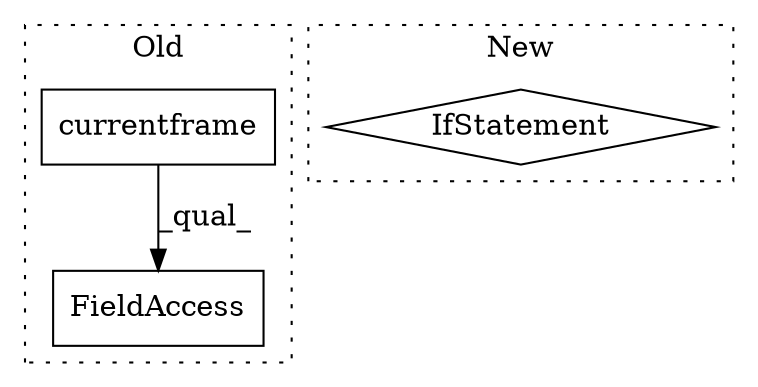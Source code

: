 digraph G {
subgraph cluster0 {
1 [label="currentframe" a="32" s="427" l="14" shape="box"];
3 [label="FieldAccess" a="22" s="398" l="53" shape="box"];
label = "Old";
style="dotted";
}
subgraph cluster1 {
2 [label="IfStatement" a="25" s="4232,4258" l="4,2" shape="diamond"];
label = "New";
style="dotted";
}
1 -> 3 [label="_qual_"];
}